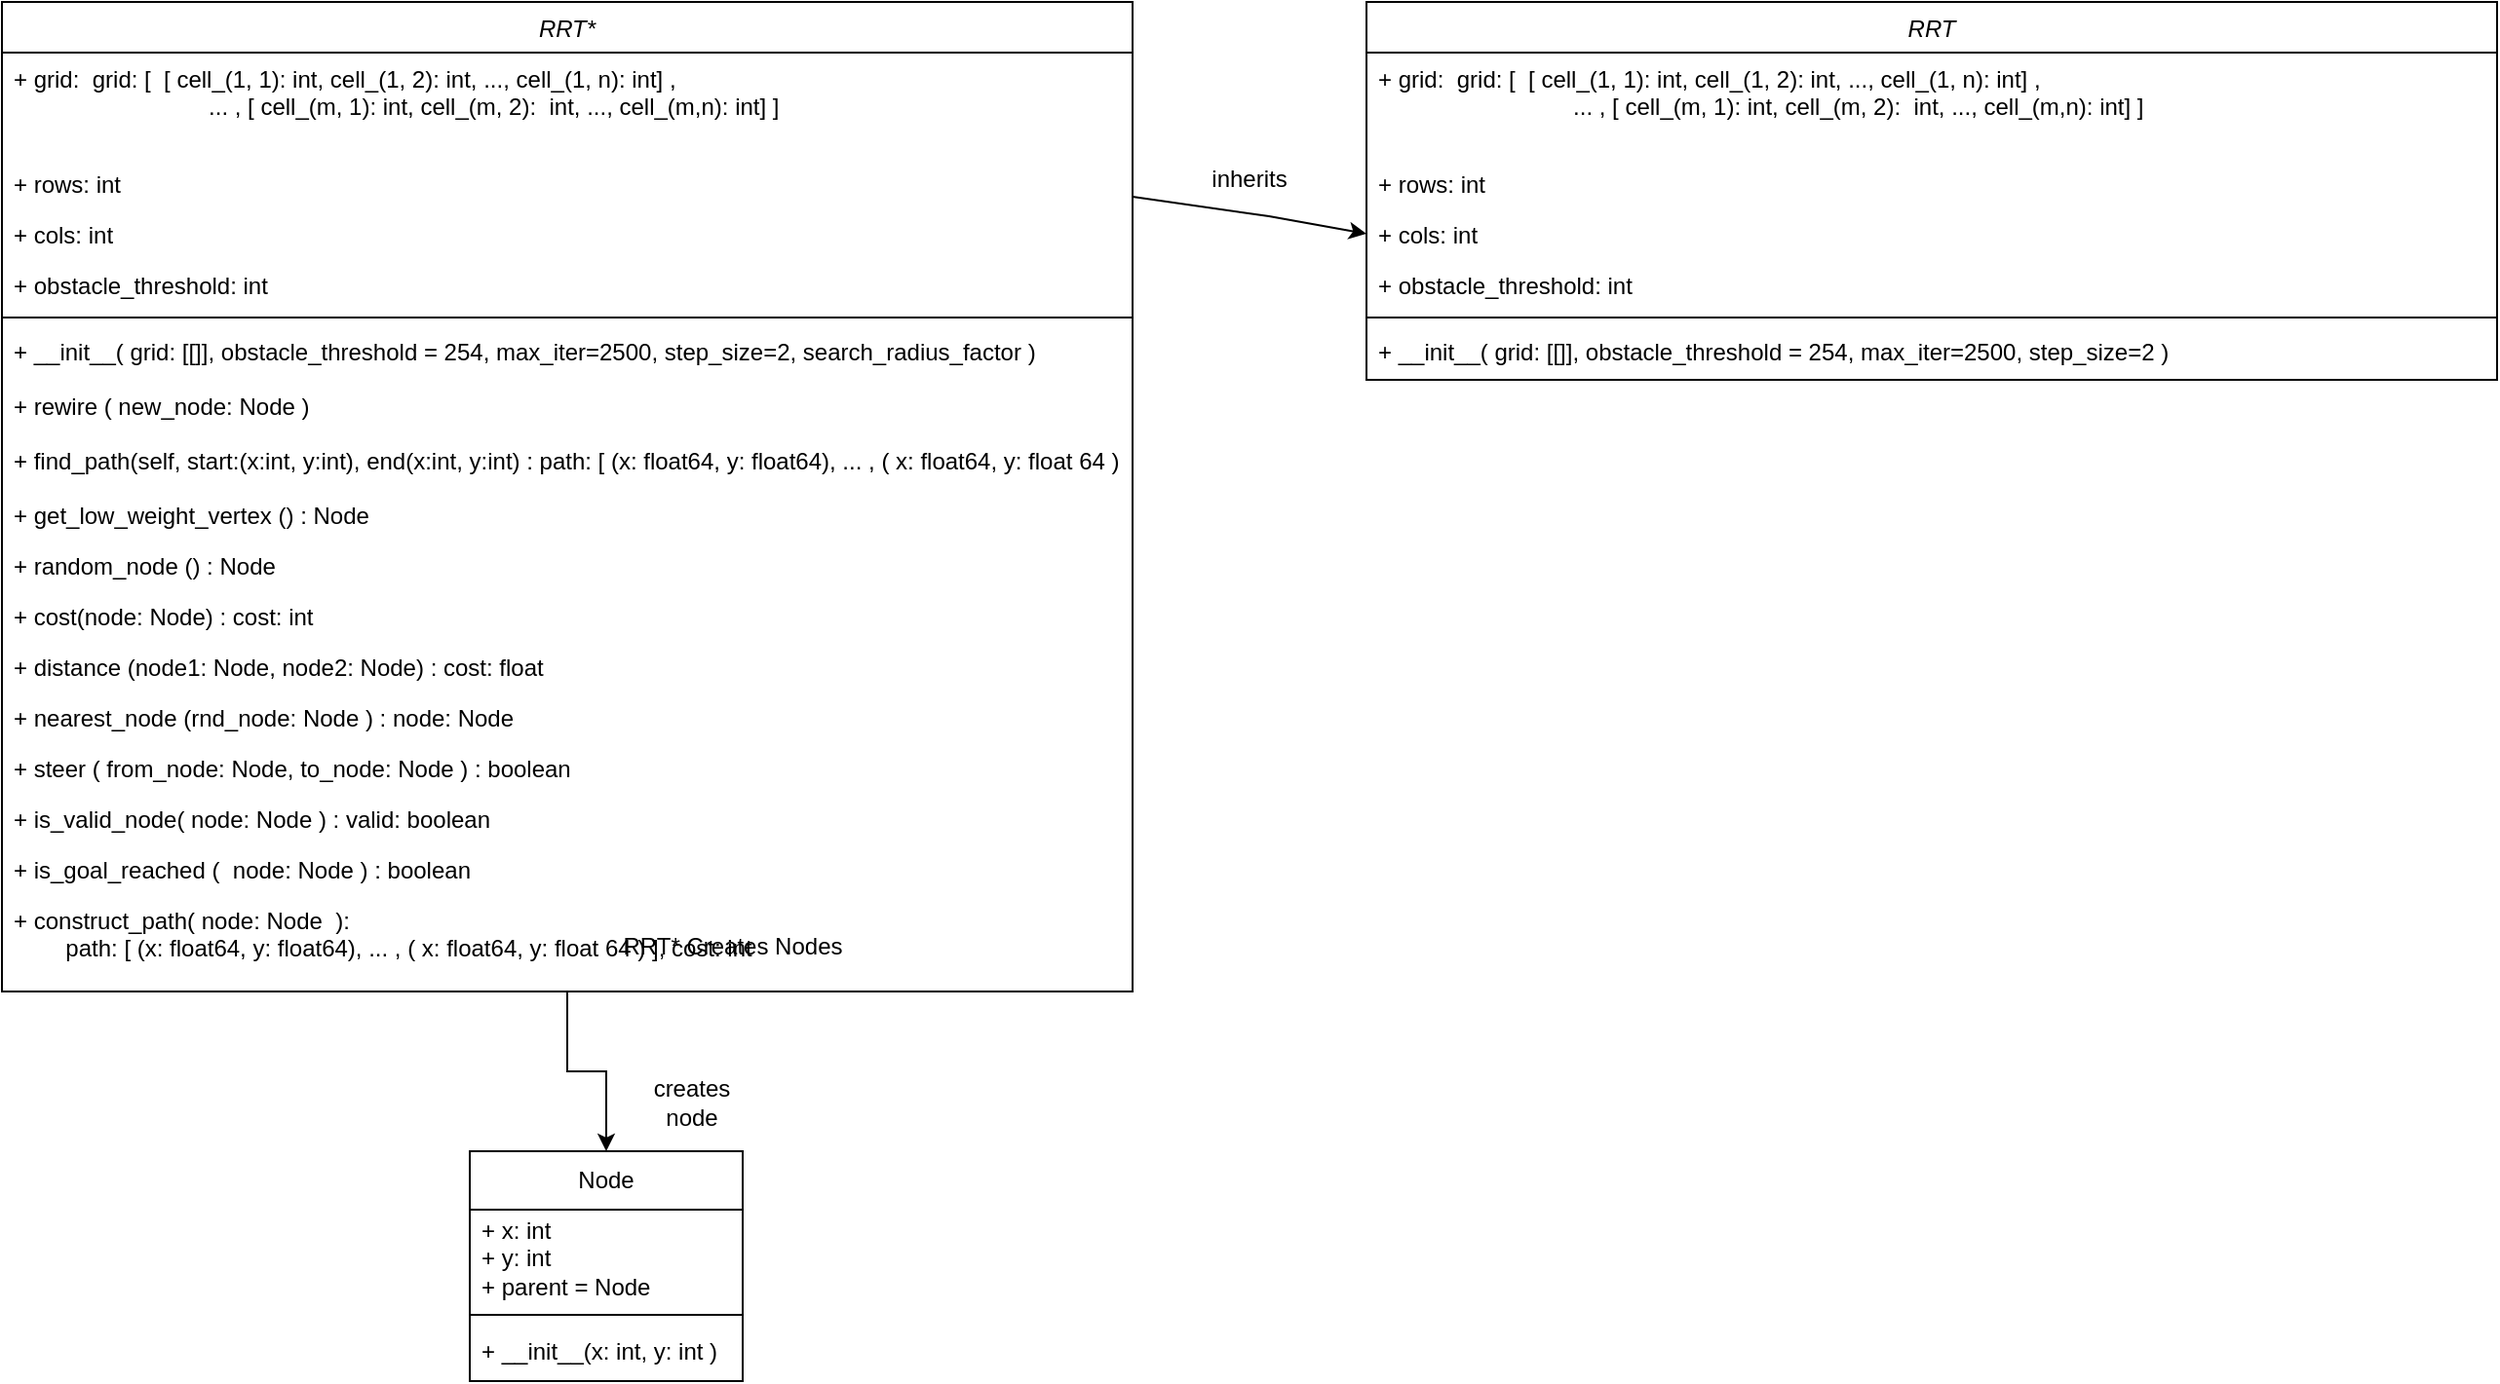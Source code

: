 <mxfile version="24.3.1" type="device">
  <diagram id="C5RBs43oDa-KdzZeNtuy" name="Page-1">
    <mxGraphModel dx="634" dy="906" grid="1" gridSize="10" guides="1" tooltips="1" connect="1" arrows="1" fold="1" page="1" pageScale="1" pageWidth="827" pageHeight="1169" math="0" shadow="0">
      <root>
        <mxCell id="WIyWlLk6GJQsqaUBKTNV-0" />
        <mxCell id="WIyWlLk6GJQsqaUBKTNV-1" parent="WIyWlLk6GJQsqaUBKTNV-0" />
        <mxCell id="MXcxjNwhT6NUfTxrGDQH-20" style="edgeStyle=orthogonalEdgeStyle;rounded=0;orthogonalLoop=1;jettySize=auto;html=1;exitX=0.5;exitY=1;exitDx=0;exitDy=0;" edge="1" parent="WIyWlLk6GJQsqaUBKTNV-1" source="zkfFHV4jXpPFQw0GAbJ--0" target="MXcxjNwhT6NUfTxrGDQH-12">
          <mxGeometry relative="1" as="geometry" />
        </mxCell>
        <mxCell id="zkfFHV4jXpPFQw0GAbJ--0" value="RRT*" style="swimlane;fontStyle=2;align=center;verticalAlign=top;childLayout=stackLayout;horizontal=1;startSize=26;horizontalStack=0;resizeParent=1;resizeLast=0;collapsible=1;marginBottom=0;rounded=0;shadow=0;strokeWidth=1;" parent="WIyWlLk6GJQsqaUBKTNV-1" vertex="1">
          <mxGeometry x="90" y="100" width="580" height="508" as="geometry">
            <mxRectangle x="230" y="140" width="160" height="26" as="alternateBounds" />
          </mxGeometry>
        </mxCell>
        <mxCell id="zkfFHV4jXpPFQw0GAbJ--1" value="+ grid:  grid: [  [ cell_(1, 1): int, cell_(1, 2): int, ..., cell_(1, n): int] , &#xa;                              ... , [ cell_(m, 1): int, cell_(m, 2):  int, ..., cell_(m,n): int] ] " style="text;align=left;verticalAlign=top;spacingLeft=4;spacingRight=4;overflow=hidden;rotatable=0;points=[[0,0.5],[1,0.5]];portConstraint=eastwest;" parent="zkfFHV4jXpPFQw0GAbJ--0" vertex="1">
          <mxGeometry y="26" width="580" height="54" as="geometry" />
        </mxCell>
        <mxCell id="zkfFHV4jXpPFQw0GAbJ--2" value="+ rows: int" style="text;align=left;verticalAlign=top;spacingLeft=4;spacingRight=4;overflow=hidden;rotatable=0;points=[[0,0.5],[1,0.5]];portConstraint=eastwest;rounded=0;shadow=0;html=0;" parent="zkfFHV4jXpPFQw0GAbJ--0" vertex="1">
          <mxGeometry y="80" width="580" height="26" as="geometry" />
        </mxCell>
        <mxCell id="MXcxjNwhT6NUfTxrGDQH-1" value="+ cols: int" style="text;align=left;verticalAlign=top;spacingLeft=4;spacingRight=4;overflow=hidden;rotatable=0;points=[[0,0.5],[1,0.5]];portConstraint=eastwest;rounded=0;shadow=0;html=0;" vertex="1" parent="zkfFHV4jXpPFQw0GAbJ--0">
          <mxGeometry y="106" width="580" height="26" as="geometry" />
        </mxCell>
        <mxCell id="zkfFHV4jXpPFQw0GAbJ--3" value="+ obstacle_threshold: int" style="text;align=left;verticalAlign=top;spacingLeft=4;spacingRight=4;overflow=hidden;rotatable=0;points=[[0,0.5],[1,0.5]];portConstraint=eastwest;rounded=0;shadow=0;html=0;" parent="zkfFHV4jXpPFQw0GAbJ--0" vertex="1">
          <mxGeometry y="132" width="580" height="26" as="geometry" />
        </mxCell>
        <mxCell id="zkfFHV4jXpPFQw0GAbJ--4" value="" style="line;html=1;strokeWidth=1;align=left;verticalAlign=middle;spacingTop=-1;spacingLeft=3;spacingRight=3;rotatable=0;labelPosition=right;points=[];portConstraint=eastwest;" parent="zkfFHV4jXpPFQw0GAbJ--0" vertex="1">
          <mxGeometry y="158" width="580" height="8" as="geometry" />
        </mxCell>
        <mxCell id="MXcxjNwhT6NUfTxrGDQH-3" value="+ __init__( grid: [[]], obstacle_threshold = 254, max_iter=2500, step_size=2, search_radius_factor )" style="text;align=left;verticalAlign=top;spacingLeft=4;spacingRight=4;overflow=hidden;rotatable=0;points=[[0,0.5],[1,0.5]];portConstraint=eastwest;" vertex="1" parent="zkfFHV4jXpPFQw0GAbJ--0">
          <mxGeometry y="166" width="580" height="28" as="geometry" />
        </mxCell>
        <mxCell id="MXcxjNwhT6NUfTxrGDQH-36" value="+ rewire ( new_node: Node ) " style="text;align=left;verticalAlign=top;spacingLeft=4;spacingRight=4;overflow=hidden;rotatable=0;points=[[0,0.5],[1,0.5]];portConstraint=eastwest;" vertex="1" parent="zkfFHV4jXpPFQw0GAbJ--0">
          <mxGeometry y="194" width="580" height="28" as="geometry" />
        </mxCell>
        <mxCell id="MXcxjNwhT6NUfTxrGDQH-7" value="+ find_path(self, start:(x:int, y:int), end(x:int, y:int) : path: [ (x: float64, y: float64), ... , ( x: float64, y: float 64 ) ] " style="text;align=left;verticalAlign=top;spacingLeft=4;spacingRight=4;overflow=hidden;rotatable=0;points=[[0,0.5],[1,0.5]];portConstraint=eastwest;" vertex="1" parent="zkfFHV4jXpPFQw0GAbJ--0">
          <mxGeometry y="222" width="580" height="28" as="geometry" />
        </mxCell>
        <mxCell id="MXcxjNwhT6NUfTxrGDQH-6" value="+ get_low_weight_vertex () : Node" style="text;align=left;verticalAlign=top;spacingLeft=4;spacingRight=4;overflow=hidden;rotatable=0;points=[[0,0.5],[1,0.5]];portConstraint=eastwest;" vertex="1" parent="zkfFHV4jXpPFQw0GAbJ--0">
          <mxGeometry y="250" width="580" height="26" as="geometry" />
        </mxCell>
        <mxCell id="zkfFHV4jXpPFQw0GAbJ--5" value="+ random_node () : Node" style="text;align=left;verticalAlign=top;spacingLeft=4;spacingRight=4;overflow=hidden;rotatable=0;points=[[0,0.5],[1,0.5]];portConstraint=eastwest;" parent="zkfFHV4jXpPFQw0GAbJ--0" vertex="1">
          <mxGeometry y="276" width="580" height="26" as="geometry" />
        </mxCell>
        <mxCell id="MXcxjNwhT6NUfTxrGDQH-37" value="+ cost(node: Node) : cost: int" style="text;align=left;verticalAlign=top;spacingLeft=4;spacingRight=4;overflow=hidden;rotatable=0;points=[[0,0.5],[1,0.5]];portConstraint=eastwest;" vertex="1" parent="zkfFHV4jXpPFQw0GAbJ--0">
          <mxGeometry y="302" width="580" height="26" as="geometry" />
        </mxCell>
        <mxCell id="MXcxjNwhT6NUfTxrGDQH-38" value="+ distance (node1: Node, node2: Node) : cost: float" style="text;align=left;verticalAlign=top;spacingLeft=4;spacingRight=4;overflow=hidden;rotatable=0;points=[[0,0.5],[1,0.5]];portConstraint=eastwest;" vertex="1" parent="zkfFHV4jXpPFQw0GAbJ--0">
          <mxGeometry y="328" width="580" height="26" as="geometry" />
        </mxCell>
        <mxCell id="MXcxjNwhT6NUfTxrGDQH-8" value="+ nearest_node (rnd_node: Node ) : node: Node" style="text;align=left;verticalAlign=top;spacingLeft=4;spacingRight=4;overflow=hidden;rotatable=0;points=[[0,0.5],[1,0.5]];portConstraint=eastwest;" vertex="1" parent="zkfFHV4jXpPFQw0GAbJ--0">
          <mxGeometry y="354" width="580" height="26" as="geometry" />
        </mxCell>
        <mxCell id="MXcxjNwhT6NUfTxrGDQH-9" value="+ steer ( from_node: Node, to_node: Node ) : boolean " style="text;align=left;verticalAlign=top;spacingLeft=4;spacingRight=4;overflow=hidden;rotatable=0;points=[[0,0.5],[1,0.5]];portConstraint=eastwest;" vertex="1" parent="zkfFHV4jXpPFQw0GAbJ--0">
          <mxGeometry y="380" width="580" height="26" as="geometry" />
        </mxCell>
        <mxCell id="MXcxjNwhT6NUfTxrGDQH-39" value="+ is_valid_node( node: Node ) : valid: boolean " style="text;align=left;verticalAlign=top;spacingLeft=4;spacingRight=4;overflow=hidden;rotatable=0;points=[[0,0.5],[1,0.5]];portConstraint=eastwest;" vertex="1" parent="zkfFHV4jXpPFQw0GAbJ--0">
          <mxGeometry y="406" width="580" height="26" as="geometry" />
        </mxCell>
        <mxCell id="MXcxjNwhT6NUfTxrGDQH-10" value="+ is_goal_reached (  node: Node ) : boolean " style="text;align=left;verticalAlign=top;spacingLeft=4;spacingRight=4;overflow=hidden;rotatable=0;points=[[0,0.5],[1,0.5]];portConstraint=eastwest;" vertex="1" parent="zkfFHV4jXpPFQw0GAbJ--0">
          <mxGeometry y="432" width="580" height="26" as="geometry" />
        </mxCell>
        <mxCell id="MXcxjNwhT6NUfTxrGDQH-5" value="+ construct_path( node: Node  ):&#xa;        path: [ (x: float64, y: float64), ... , ( x: float64, y: float 64 ) ], cost: int" style="text;align=left;verticalAlign=top;spacingLeft=4;spacingRight=4;overflow=hidden;rotatable=0;points=[[0,0.5],[1,0.5]];portConstraint=eastwest;" vertex="1" parent="zkfFHV4jXpPFQw0GAbJ--0">
          <mxGeometry y="458" width="580" height="50" as="geometry" />
        </mxCell>
        <mxCell id="MXcxjNwhT6NUfTxrGDQH-12" value="Node" style="swimlane;fontStyle=0;childLayout=stackLayout;horizontal=1;startSize=30;horizontalStack=0;resizeParent=1;resizeParentMax=0;resizeLast=0;collapsible=1;marginBottom=0;whiteSpace=wrap;html=1;" vertex="1" parent="WIyWlLk6GJQsqaUBKTNV-1">
          <mxGeometry x="330" y="690" width="140" height="118" as="geometry" />
        </mxCell>
        <mxCell id="MXcxjNwhT6NUfTxrGDQH-16" value="&lt;div&gt;+ x: int&lt;/div&gt;&lt;div&gt;+ y: int&lt;/div&gt;&lt;div&gt;+ parent = Node&lt;br&gt;&lt;/div&gt;" style="text;strokeColor=none;fillColor=none;align=left;verticalAlign=middle;spacingLeft=4;spacingRight=4;overflow=hidden;points=[[0,0.5],[1,0.5]];portConstraint=eastwest;rotatable=0;whiteSpace=wrap;html=1;" vertex="1" parent="MXcxjNwhT6NUfTxrGDQH-12">
          <mxGeometry y="30" width="140" height="50" as="geometry" />
        </mxCell>
        <mxCell id="MXcxjNwhT6NUfTxrGDQH-17" value="" style="line;html=1;strokeWidth=1;align=left;verticalAlign=middle;spacingTop=-1;spacingLeft=3;spacingRight=3;rotatable=0;labelPosition=right;points=[];portConstraint=eastwest;" vertex="1" parent="MXcxjNwhT6NUfTxrGDQH-12">
          <mxGeometry y="80" width="140" height="8" as="geometry" />
        </mxCell>
        <mxCell id="MXcxjNwhT6NUfTxrGDQH-13" value="+ __init__(x: int, y: int )" style="text;strokeColor=none;fillColor=none;align=left;verticalAlign=middle;spacingLeft=4;spacingRight=4;overflow=hidden;points=[[0,0.5],[1,0.5]];portConstraint=eastwest;rotatable=0;whiteSpace=wrap;html=1;" vertex="1" parent="MXcxjNwhT6NUfTxrGDQH-12">
          <mxGeometry y="88" width="140" height="30" as="geometry" />
        </mxCell>
        <mxCell id="MXcxjNwhT6NUfTxrGDQH-21" value="RRT* Creates Nodes" style="text;html=1;align=center;verticalAlign=middle;whiteSpace=wrap;rounded=0;" vertex="1" parent="WIyWlLk6GJQsqaUBKTNV-1">
          <mxGeometry x="400" y="570" width="130" height="30" as="geometry" />
        </mxCell>
        <mxCell id="MXcxjNwhT6NUfTxrGDQH-22" value="RRT" style="swimlane;fontStyle=2;align=center;verticalAlign=top;childLayout=stackLayout;horizontal=1;startSize=26;horizontalStack=0;resizeParent=1;resizeLast=0;collapsible=1;marginBottom=0;rounded=0;shadow=0;strokeWidth=1;" vertex="1" parent="WIyWlLk6GJQsqaUBKTNV-1">
          <mxGeometry x="790" y="100" width="580" height="194" as="geometry">
            <mxRectangle x="230" y="140" width="160" height="26" as="alternateBounds" />
          </mxGeometry>
        </mxCell>
        <mxCell id="MXcxjNwhT6NUfTxrGDQH-23" value="+ grid:  grid: [  [ cell_(1, 1): int, cell_(1, 2): int, ..., cell_(1, n): int] , &#xa;                              ... , [ cell_(m, 1): int, cell_(m, 2):  int, ..., cell_(m,n): int] ] " style="text;align=left;verticalAlign=top;spacingLeft=4;spacingRight=4;overflow=hidden;rotatable=0;points=[[0,0.5],[1,0.5]];portConstraint=eastwest;" vertex="1" parent="MXcxjNwhT6NUfTxrGDQH-22">
          <mxGeometry y="26" width="580" height="54" as="geometry" />
        </mxCell>
        <mxCell id="MXcxjNwhT6NUfTxrGDQH-24" value="+ rows: int" style="text;align=left;verticalAlign=top;spacingLeft=4;spacingRight=4;overflow=hidden;rotatable=0;points=[[0,0.5],[1,0.5]];portConstraint=eastwest;rounded=0;shadow=0;html=0;" vertex="1" parent="MXcxjNwhT6NUfTxrGDQH-22">
          <mxGeometry y="80" width="580" height="26" as="geometry" />
        </mxCell>
        <mxCell id="MXcxjNwhT6NUfTxrGDQH-25" value="+ cols: int" style="text;align=left;verticalAlign=top;spacingLeft=4;spacingRight=4;overflow=hidden;rotatable=0;points=[[0,0.5],[1,0.5]];portConstraint=eastwest;rounded=0;shadow=0;html=0;" vertex="1" parent="MXcxjNwhT6NUfTxrGDQH-22">
          <mxGeometry y="106" width="580" height="26" as="geometry" />
        </mxCell>
        <mxCell id="MXcxjNwhT6NUfTxrGDQH-26" value="+ obstacle_threshold: int" style="text;align=left;verticalAlign=top;spacingLeft=4;spacingRight=4;overflow=hidden;rotatable=0;points=[[0,0.5],[1,0.5]];portConstraint=eastwest;rounded=0;shadow=0;html=0;" vertex="1" parent="MXcxjNwhT6NUfTxrGDQH-22">
          <mxGeometry y="132" width="580" height="26" as="geometry" />
        </mxCell>
        <mxCell id="MXcxjNwhT6NUfTxrGDQH-27" value="" style="line;html=1;strokeWidth=1;align=left;verticalAlign=middle;spacingTop=-1;spacingLeft=3;spacingRight=3;rotatable=0;labelPosition=right;points=[];portConstraint=eastwest;" vertex="1" parent="MXcxjNwhT6NUfTxrGDQH-22">
          <mxGeometry y="158" width="580" height="8" as="geometry" />
        </mxCell>
        <mxCell id="MXcxjNwhT6NUfTxrGDQH-28" value="+ __init__( grid: [[]], obstacle_threshold = 254, max_iter=2500, step_size=2 )" style="text;align=left;verticalAlign=top;spacingLeft=4;spacingRight=4;overflow=hidden;rotatable=0;points=[[0,0.5],[1,0.5]];portConstraint=eastwest;" vertex="1" parent="MXcxjNwhT6NUfTxrGDQH-22">
          <mxGeometry y="166" width="580" height="28" as="geometry" />
        </mxCell>
        <mxCell id="MXcxjNwhT6NUfTxrGDQH-40" value="" style="endArrow=classic;html=1;rounded=0;entryX=0;entryY=0.5;entryDx=0;entryDy=0;" edge="1" parent="WIyWlLk6GJQsqaUBKTNV-1" target="MXcxjNwhT6NUfTxrGDQH-25">
          <mxGeometry width="50" height="50" relative="1" as="geometry">
            <mxPoint x="670" y="200" as="sourcePoint" />
            <mxPoint x="720" y="150" as="targetPoint" />
            <Array as="points">
              <mxPoint x="740" y="210" />
            </Array>
          </mxGeometry>
        </mxCell>
        <mxCell id="MXcxjNwhT6NUfTxrGDQH-41" value="inherits" style="text;html=1;align=center;verticalAlign=middle;whiteSpace=wrap;rounded=0;" vertex="1" parent="WIyWlLk6GJQsqaUBKTNV-1">
          <mxGeometry x="700" y="176" width="60" height="30" as="geometry" />
        </mxCell>
        <mxCell id="MXcxjNwhT6NUfTxrGDQH-42" value="creates node" style="text;html=1;align=center;verticalAlign=middle;whiteSpace=wrap;rounded=0;" vertex="1" parent="WIyWlLk6GJQsqaUBKTNV-1">
          <mxGeometry x="414" y="650" width="60" height="30" as="geometry" />
        </mxCell>
      </root>
    </mxGraphModel>
  </diagram>
</mxfile>
